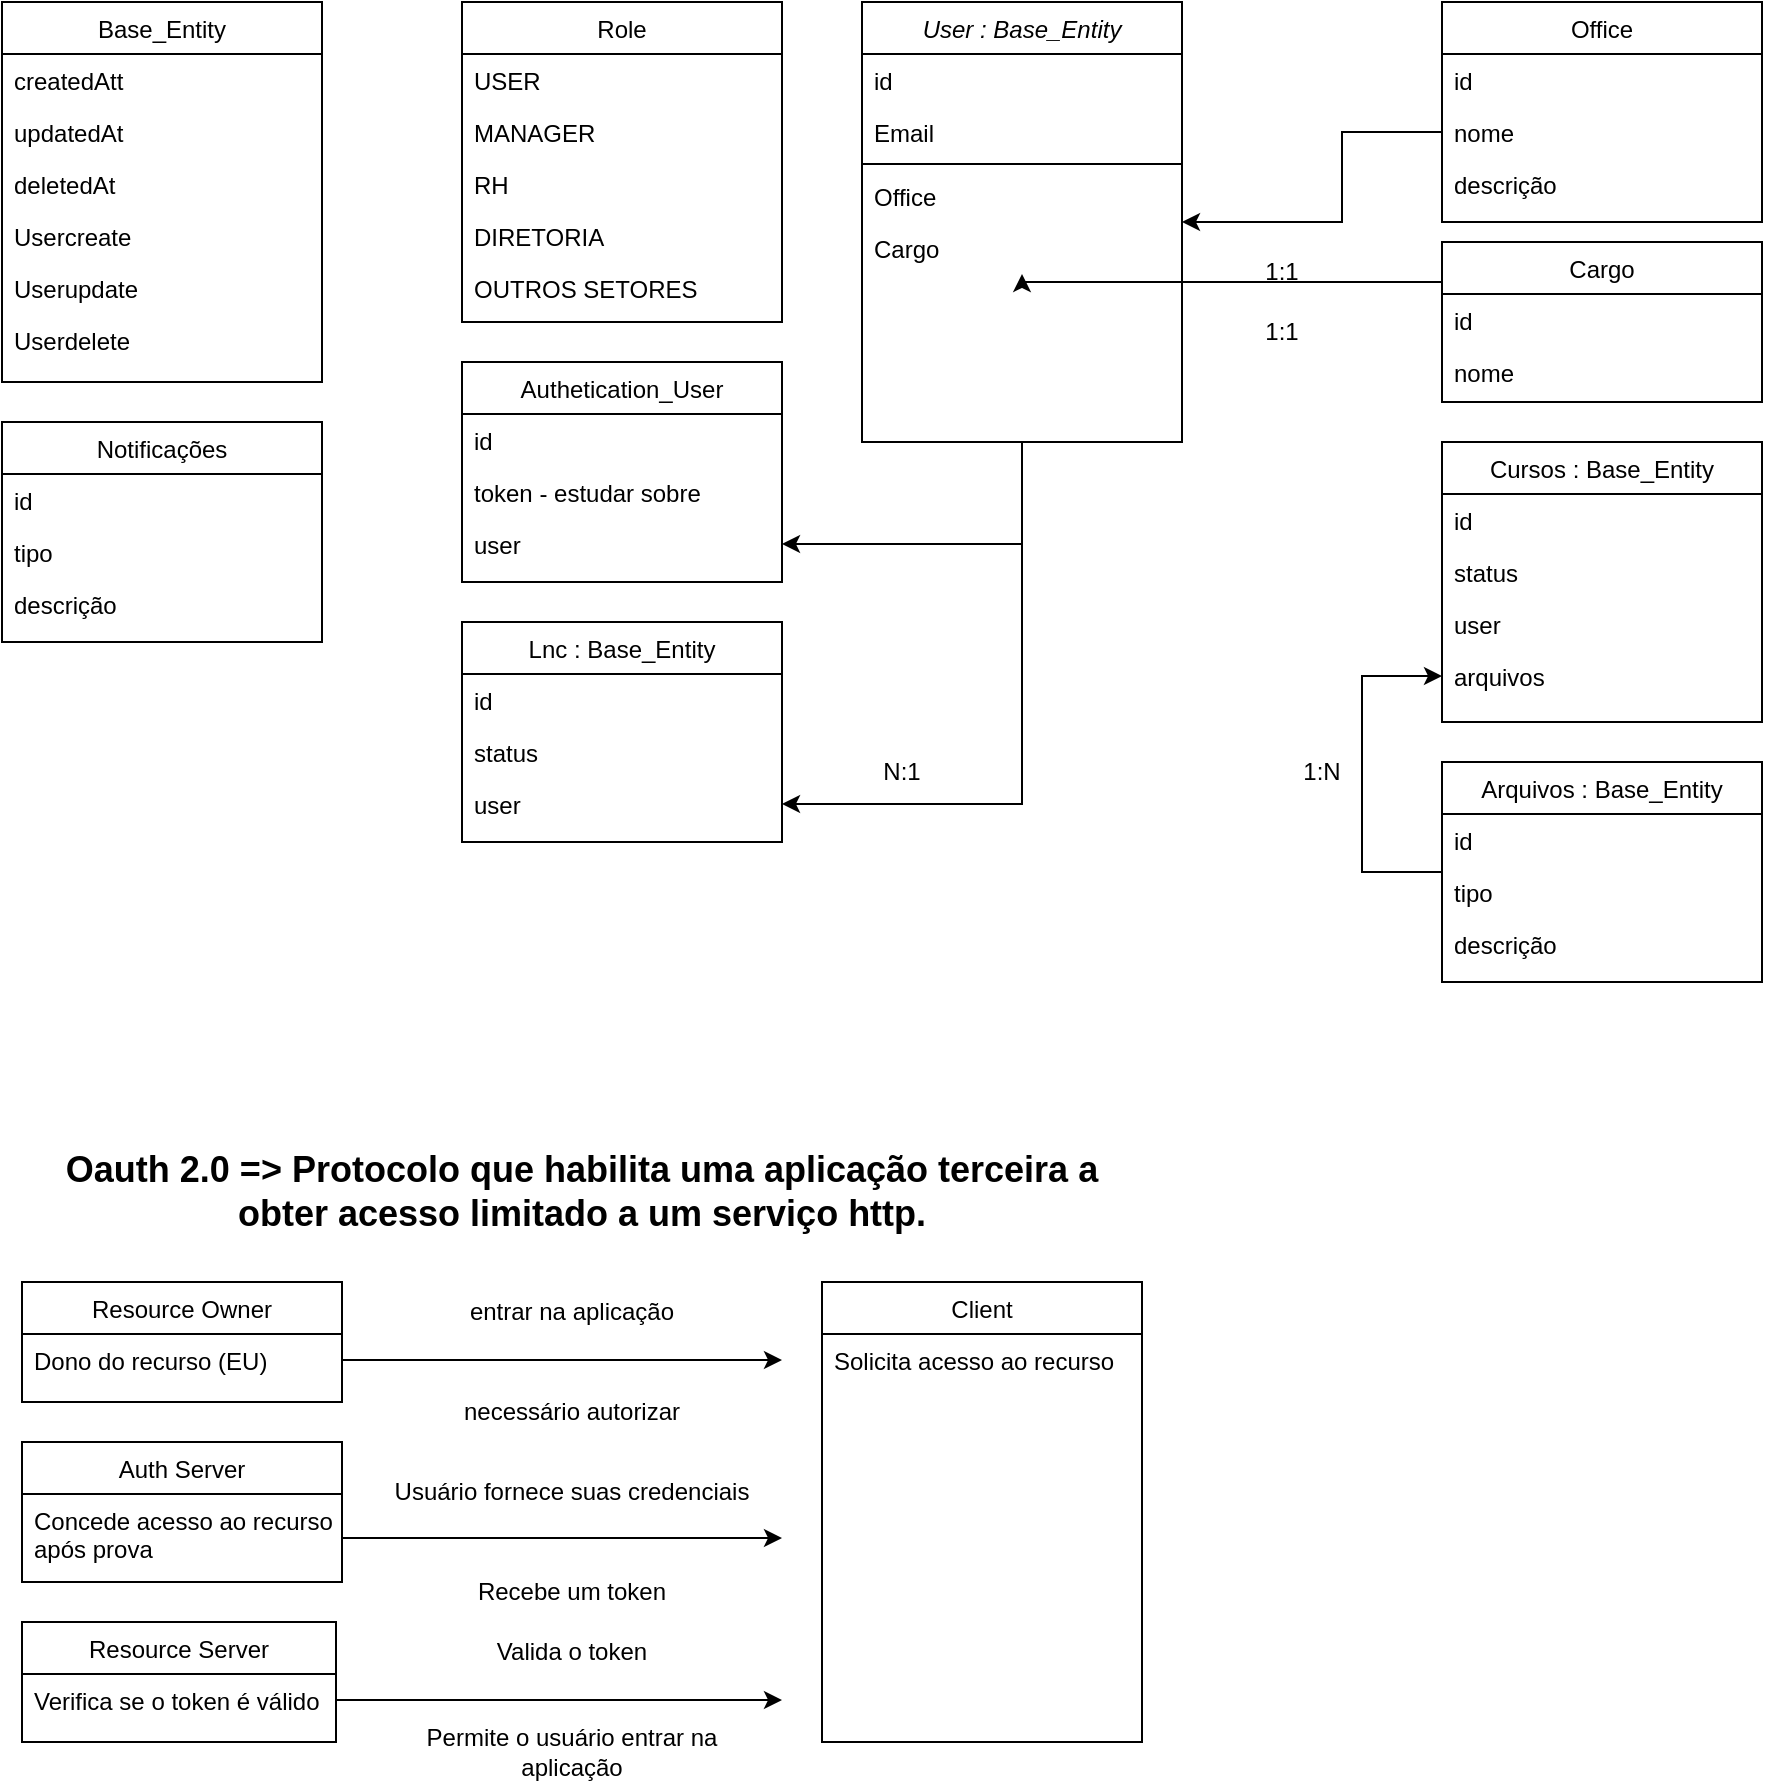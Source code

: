 <mxfile version="21.6.6" type="github">
  <diagram id="C5RBs43oDa-KdzZeNtuy" name="Page-1">
    <mxGraphModel dx="1781" dy="578" grid="1" gridSize="10" guides="1" tooltips="1" connect="1" arrows="1" fold="1" page="1" pageScale="1" pageWidth="827" pageHeight="1169" math="0" shadow="0">
      <root>
        <mxCell id="WIyWlLk6GJQsqaUBKTNV-0" />
        <mxCell id="WIyWlLk6GJQsqaUBKTNV-1" parent="WIyWlLk6GJQsqaUBKTNV-0" />
        <mxCell id="Q-TcYu-4rCmxklazFS8B-22" style="edgeStyle=orthogonalEdgeStyle;rounded=0;orthogonalLoop=1;jettySize=auto;html=1;exitX=0.5;exitY=1;exitDx=0;exitDy=0;" parent="WIyWlLk6GJQsqaUBKTNV-1" source="zkfFHV4jXpPFQw0GAbJ--0" target="Q-TcYu-4rCmxklazFS8B-18" edge="1">
          <mxGeometry relative="1" as="geometry" />
        </mxCell>
        <mxCell id="Q-TcYu-4rCmxklazFS8B-51" style="edgeStyle=orthogonalEdgeStyle;rounded=0;orthogonalLoop=1;jettySize=auto;html=1;" parent="WIyWlLk6GJQsqaUBKTNV-1" source="zkfFHV4jXpPFQw0GAbJ--0" target="Q-TcYu-4rCmxklazFS8B-27" edge="1">
          <mxGeometry relative="1" as="geometry" />
        </mxCell>
        <mxCell id="zkfFHV4jXpPFQw0GAbJ--0" value="User : Base_Entity" style="swimlane;fontStyle=2;align=center;verticalAlign=top;childLayout=stackLayout;horizontal=1;startSize=26;horizontalStack=0;resizeParent=1;resizeLast=0;collapsible=1;marginBottom=0;rounded=0;shadow=0;strokeWidth=1;" parent="WIyWlLk6GJQsqaUBKTNV-1" vertex="1">
          <mxGeometry x="340" y="20" width="160" height="220" as="geometry">
            <mxRectangle x="230" y="140" width="160" height="26" as="alternateBounds" />
          </mxGeometry>
        </mxCell>
        <mxCell id="zkfFHV4jXpPFQw0GAbJ--1" value="id" style="text;align=left;verticalAlign=top;spacingLeft=4;spacingRight=4;overflow=hidden;rotatable=0;points=[[0,0.5],[1,0.5]];portConstraint=eastwest;" parent="zkfFHV4jXpPFQw0GAbJ--0" vertex="1">
          <mxGeometry y="26" width="160" height="26" as="geometry" />
        </mxCell>
        <mxCell id="zkfFHV4jXpPFQw0GAbJ--2" value="Email" style="text;align=left;verticalAlign=top;spacingLeft=4;spacingRight=4;overflow=hidden;rotatable=0;points=[[0,0.5],[1,0.5]];portConstraint=eastwest;rounded=0;shadow=0;html=0;" parent="zkfFHV4jXpPFQw0GAbJ--0" vertex="1">
          <mxGeometry y="52" width="160" height="26" as="geometry" />
        </mxCell>
        <mxCell id="zkfFHV4jXpPFQw0GAbJ--4" value="" style="line;html=1;strokeWidth=1;align=left;verticalAlign=middle;spacingTop=-1;spacingLeft=3;spacingRight=3;rotatable=0;labelPosition=right;points=[];portConstraint=eastwest;" parent="zkfFHV4jXpPFQw0GAbJ--0" vertex="1">
          <mxGeometry y="78" width="160" height="6" as="geometry" />
        </mxCell>
        <mxCell id="Q-TcYu-4rCmxklazFS8B-5" value="Office" style="text;align=left;verticalAlign=top;spacingLeft=4;spacingRight=4;overflow=hidden;rotatable=0;points=[[0,0.5],[1,0.5]];portConstraint=eastwest;" parent="zkfFHV4jXpPFQw0GAbJ--0" vertex="1">
          <mxGeometry y="84" width="160" height="26" as="geometry" />
        </mxCell>
        <mxCell id="Q-TcYu-4rCmxklazFS8B-4" value="Cargo" style="text;align=left;verticalAlign=top;spacingLeft=4;spacingRight=4;overflow=hidden;rotatable=0;points=[[0,0.5],[1,0.5]];portConstraint=eastwest;" parent="zkfFHV4jXpPFQw0GAbJ--0" vertex="1">
          <mxGeometry y="110" width="160" height="26" as="geometry" />
        </mxCell>
        <mxCell id="zkfFHV4jXpPFQw0GAbJ--6" value="Role" style="swimlane;fontStyle=0;align=center;verticalAlign=top;childLayout=stackLayout;horizontal=1;startSize=26;horizontalStack=0;resizeParent=1;resizeLast=0;collapsible=1;marginBottom=0;rounded=0;shadow=0;strokeWidth=1;" parent="WIyWlLk6GJQsqaUBKTNV-1" vertex="1">
          <mxGeometry x="140" y="20" width="160" height="160" as="geometry">
            <mxRectangle x="130" y="380" width="160" height="26" as="alternateBounds" />
          </mxGeometry>
        </mxCell>
        <mxCell id="zkfFHV4jXpPFQw0GAbJ--7" value="USER" style="text;align=left;verticalAlign=top;spacingLeft=4;spacingRight=4;overflow=hidden;rotatable=0;points=[[0,0.5],[1,0.5]];portConstraint=eastwest;" parent="zkfFHV4jXpPFQw0GAbJ--6" vertex="1">
          <mxGeometry y="26" width="160" height="26" as="geometry" />
        </mxCell>
        <mxCell id="zkfFHV4jXpPFQw0GAbJ--8" value="MANAGER" style="text;align=left;verticalAlign=top;spacingLeft=4;spacingRight=4;overflow=hidden;rotatable=0;points=[[0,0.5],[1,0.5]];portConstraint=eastwest;rounded=0;shadow=0;html=0;" parent="zkfFHV4jXpPFQw0GAbJ--6" vertex="1">
          <mxGeometry y="52" width="160" height="26" as="geometry" />
        </mxCell>
        <mxCell id="Q-TcYu-4rCmxklazFS8B-1" value="RH" style="text;align=left;verticalAlign=top;spacingLeft=4;spacingRight=4;overflow=hidden;rotatable=0;points=[[0,0.5],[1,0.5]];portConstraint=eastwest;rounded=0;shadow=0;html=0;" parent="zkfFHV4jXpPFQw0GAbJ--6" vertex="1">
          <mxGeometry y="78" width="160" height="26" as="geometry" />
        </mxCell>
        <mxCell id="Q-TcYu-4rCmxklazFS8B-2" value="DIRETORIA" style="text;align=left;verticalAlign=top;spacingLeft=4;spacingRight=4;overflow=hidden;rotatable=0;points=[[0,0.5],[1,0.5]];portConstraint=eastwest;rounded=0;shadow=0;html=0;" parent="zkfFHV4jXpPFQw0GAbJ--6" vertex="1">
          <mxGeometry y="104" width="160" height="26" as="geometry" />
        </mxCell>
        <mxCell id="Q-TcYu-4rCmxklazFS8B-3" value="OUTROS SETORES" style="text;align=left;verticalAlign=top;spacingLeft=4;spacingRight=4;overflow=hidden;rotatable=0;points=[[0,0.5],[1,0.5]];portConstraint=eastwest;rounded=0;shadow=0;html=0;" parent="zkfFHV4jXpPFQw0GAbJ--6" vertex="1">
          <mxGeometry y="130" width="160" height="26" as="geometry" />
        </mxCell>
        <mxCell id="zkfFHV4jXpPFQw0GAbJ--13" value="Office" style="swimlane;fontStyle=0;align=center;verticalAlign=top;childLayout=stackLayout;horizontal=1;startSize=26;horizontalStack=0;resizeParent=1;resizeLast=0;collapsible=1;marginBottom=0;rounded=0;shadow=0;strokeWidth=1;" parent="WIyWlLk6GJQsqaUBKTNV-1" vertex="1">
          <mxGeometry x="630" y="20" width="160" height="110" as="geometry">
            <mxRectangle x="340" y="380" width="170" height="26" as="alternateBounds" />
          </mxGeometry>
        </mxCell>
        <mxCell id="zkfFHV4jXpPFQw0GAbJ--14" value="id" style="text;align=left;verticalAlign=top;spacingLeft=4;spacingRight=4;overflow=hidden;rotatable=0;points=[[0,0.5],[1,0.5]];portConstraint=eastwest;" parent="zkfFHV4jXpPFQw0GAbJ--13" vertex="1">
          <mxGeometry y="26" width="160" height="26" as="geometry" />
        </mxCell>
        <mxCell id="Q-TcYu-4rCmxklazFS8B-6" value="nome" style="text;align=left;verticalAlign=top;spacingLeft=4;spacingRight=4;overflow=hidden;rotatable=0;points=[[0,0.5],[1,0.5]];portConstraint=eastwest;" parent="zkfFHV4jXpPFQw0GAbJ--13" vertex="1">
          <mxGeometry y="52" width="160" height="26" as="geometry" />
        </mxCell>
        <mxCell id="Q-TcYu-4rCmxklazFS8B-7" value="descrição" style="text;align=left;verticalAlign=top;spacingLeft=4;spacingRight=4;overflow=hidden;rotatable=0;points=[[0,0.5],[1,0.5]];portConstraint=eastwest;" parent="zkfFHV4jXpPFQw0GAbJ--13" vertex="1">
          <mxGeometry y="78" width="160" height="26" as="geometry" />
        </mxCell>
        <mxCell id="zkfFHV4jXpPFQw0GAbJ--17" value="Base_Entity" style="swimlane;fontStyle=0;align=center;verticalAlign=top;childLayout=stackLayout;horizontal=1;startSize=26;horizontalStack=0;resizeParent=1;resizeLast=0;collapsible=1;marginBottom=0;rounded=0;shadow=0;strokeWidth=1;" parent="WIyWlLk6GJQsqaUBKTNV-1" vertex="1">
          <mxGeometry x="-90" y="20" width="160" height="190" as="geometry">
            <mxRectangle x="550" y="140" width="160" height="26" as="alternateBounds" />
          </mxGeometry>
        </mxCell>
        <mxCell id="zkfFHV4jXpPFQw0GAbJ--18" value="createdAtt" style="text;align=left;verticalAlign=top;spacingLeft=4;spacingRight=4;overflow=hidden;rotatable=0;points=[[0,0.5],[1,0.5]];portConstraint=eastwest;" parent="zkfFHV4jXpPFQw0GAbJ--17" vertex="1">
          <mxGeometry y="26" width="160" height="26" as="geometry" />
        </mxCell>
        <mxCell id="zkfFHV4jXpPFQw0GAbJ--19" value="updatedAt" style="text;align=left;verticalAlign=top;spacingLeft=4;spacingRight=4;overflow=hidden;rotatable=0;points=[[0,0.5],[1,0.5]];portConstraint=eastwest;rounded=0;shadow=0;html=0;" parent="zkfFHV4jXpPFQw0GAbJ--17" vertex="1">
          <mxGeometry y="52" width="160" height="26" as="geometry" />
        </mxCell>
        <mxCell id="zkfFHV4jXpPFQw0GAbJ--20" value="deletedAt" style="text;align=left;verticalAlign=top;spacingLeft=4;spacingRight=4;overflow=hidden;rotatable=0;points=[[0,0.5],[1,0.5]];portConstraint=eastwest;rounded=0;shadow=0;html=0;" parent="zkfFHV4jXpPFQw0GAbJ--17" vertex="1">
          <mxGeometry y="78" width="160" height="26" as="geometry" />
        </mxCell>
        <mxCell id="zkfFHV4jXpPFQw0GAbJ--21" value="Usercreate" style="text;align=left;verticalAlign=top;spacingLeft=4;spacingRight=4;overflow=hidden;rotatable=0;points=[[0,0.5],[1,0.5]];portConstraint=eastwest;rounded=0;shadow=0;html=0;" parent="zkfFHV4jXpPFQw0GAbJ--17" vertex="1">
          <mxGeometry y="104" width="160" height="26" as="geometry" />
        </mxCell>
        <mxCell id="zkfFHV4jXpPFQw0GAbJ--22" value="Userupdate" style="text;align=left;verticalAlign=top;spacingLeft=4;spacingRight=4;overflow=hidden;rotatable=0;points=[[0,0.5],[1,0.5]];portConstraint=eastwest;rounded=0;shadow=0;html=0;" parent="zkfFHV4jXpPFQw0GAbJ--17" vertex="1">
          <mxGeometry y="130" width="160" height="26" as="geometry" />
        </mxCell>
        <mxCell id="zkfFHV4jXpPFQw0GAbJ--24" value="Userdelete" style="text;align=left;verticalAlign=top;spacingLeft=4;spacingRight=4;overflow=hidden;rotatable=0;points=[[0,0.5],[1,0.5]];portConstraint=eastwest;" parent="zkfFHV4jXpPFQw0GAbJ--17" vertex="1">
          <mxGeometry y="156" width="160" height="26" as="geometry" />
        </mxCell>
        <mxCell id="Q-TcYu-4rCmxklazFS8B-8" value="Cargo" style="swimlane;fontStyle=0;align=center;verticalAlign=top;childLayout=stackLayout;horizontal=1;startSize=26;horizontalStack=0;resizeParent=1;resizeLast=0;collapsible=1;marginBottom=0;rounded=0;shadow=0;strokeWidth=1;" parent="WIyWlLk6GJQsqaUBKTNV-1" vertex="1">
          <mxGeometry x="630" y="140" width="160" height="80" as="geometry">
            <mxRectangle x="340" y="380" width="170" height="26" as="alternateBounds" />
          </mxGeometry>
        </mxCell>
        <mxCell id="Q-TcYu-4rCmxklazFS8B-9" value="id" style="text;align=left;verticalAlign=top;spacingLeft=4;spacingRight=4;overflow=hidden;rotatable=0;points=[[0,0.5],[1,0.5]];portConstraint=eastwest;" parent="Q-TcYu-4rCmxklazFS8B-8" vertex="1">
          <mxGeometry y="26" width="160" height="26" as="geometry" />
        </mxCell>
        <mxCell id="Q-TcYu-4rCmxklazFS8B-10" value="nome" style="text;align=left;verticalAlign=top;spacingLeft=4;spacingRight=4;overflow=hidden;rotatable=0;points=[[0,0.5],[1,0.5]];portConstraint=eastwest;" parent="Q-TcYu-4rCmxklazFS8B-8" vertex="1">
          <mxGeometry y="52" width="160" height="26" as="geometry" />
        </mxCell>
        <mxCell id="Q-TcYu-4rCmxklazFS8B-12" style="edgeStyle=orthogonalEdgeStyle;rounded=0;orthogonalLoop=1;jettySize=auto;html=1;exitX=0;exitY=0.5;exitDx=0;exitDy=0;" parent="WIyWlLk6GJQsqaUBKTNV-1" source="Q-TcYu-4rCmxklazFS8B-9" target="Q-TcYu-4rCmxklazFS8B-4" edge="1">
          <mxGeometry relative="1" as="geometry">
            <mxPoint x="500" y="170" as="targetPoint" />
            <Array as="points">
              <mxPoint x="630" y="160" />
              <mxPoint x="420" y="160" />
            </Array>
          </mxGeometry>
        </mxCell>
        <mxCell id="Q-TcYu-4rCmxklazFS8B-13" style="edgeStyle=orthogonalEdgeStyle;rounded=0;orthogonalLoop=1;jettySize=auto;html=1;exitX=0;exitY=0.5;exitDx=0;exitDy=0;" parent="WIyWlLk6GJQsqaUBKTNV-1" source="Q-TcYu-4rCmxklazFS8B-6" target="Q-TcYu-4rCmxklazFS8B-5" edge="1">
          <mxGeometry relative="1" as="geometry">
            <Array as="points">
              <mxPoint x="580" y="85" />
              <mxPoint x="580" y="130" />
            </Array>
          </mxGeometry>
        </mxCell>
        <mxCell id="Q-TcYu-4rCmxklazFS8B-15" value="Authetication_User" style="swimlane;fontStyle=0;align=center;verticalAlign=top;childLayout=stackLayout;horizontal=1;startSize=26;horizontalStack=0;resizeParent=1;resizeLast=0;collapsible=1;marginBottom=0;rounded=0;shadow=0;strokeWidth=1;" parent="WIyWlLk6GJQsqaUBKTNV-1" vertex="1">
          <mxGeometry x="140" y="200" width="160" height="110" as="geometry">
            <mxRectangle x="550" y="140" width="160" height="26" as="alternateBounds" />
          </mxGeometry>
        </mxCell>
        <mxCell id="Q-TcYu-4rCmxklazFS8B-16" value="id" style="text;align=left;verticalAlign=top;spacingLeft=4;spacingRight=4;overflow=hidden;rotatable=0;points=[[0,0.5],[1,0.5]];portConstraint=eastwest;" parent="Q-TcYu-4rCmxklazFS8B-15" vertex="1">
          <mxGeometry y="26" width="160" height="26" as="geometry" />
        </mxCell>
        <mxCell id="Q-TcYu-4rCmxklazFS8B-17" value="token - estudar sobre" style="text;align=left;verticalAlign=top;spacingLeft=4;spacingRight=4;overflow=hidden;rotatable=0;points=[[0,0.5],[1,0.5]];portConstraint=eastwest;rounded=0;shadow=0;html=0;" parent="Q-TcYu-4rCmxklazFS8B-15" vertex="1">
          <mxGeometry y="52" width="160" height="26" as="geometry" />
        </mxCell>
        <mxCell id="Q-TcYu-4rCmxklazFS8B-18" value="user" style="text;align=left;verticalAlign=top;spacingLeft=4;spacingRight=4;overflow=hidden;rotatable=0;points=[[0,0.5],[1,0.5]];portConstraint=eastwest;rounded=0;shadow=0;html=0;" parent="Q-TcYu-4rCmxklazFS8B-15" vertex="1">
          <mxGeometry y="78" width="160" height="26" as="geometry" />
        </mxCell>
        <mxCell id="Q-TcYu-4rCmxklazFS8B-23" value="Lnc : Base_Entity" style="swimlane;fontStyle=0;align=center;verticalAlign=top;childLayout=stackLayout;horizontal=1;startSize=26;horizontalStack=0;resizeParent=1;resizeLast=0;collapsible=1;marginBottom=0;rounded=0;shadow=0;strokeWidth=1;" parent="WIyWlLk6GJQsqaUBKTNV-1" vertex="1">
          <mxGeometry x="140" y="330" width="160" height="110" as="geometry">
            <mxRectangle x="550" y="140" width="160" height="26" as="alternateBounds" />
          </mxGeometry>
        </mxCell>
        <mxCell id="Q-TcYu-4rCmxklazFS8B-24" value="id" style="text;align=left;verticalAlign=top;spacingLeft=4;spacingRight=4;overflow=hidden;rotatable=0;points=[[0,0.5],[1,0.5]];portConstraint=eastwest;" parent="Q-TcYu-4rCmxklazFS8B-23" vertex="1">
          <mxGeometry y="26" width="160" height="26" as="geometry" />
        </mxCell>
        <mxCell id="Q-TcYu-4rCmxklazFS8B-26" value="status" style="text;align=left;verticalAlign=top;spacingLeft=4;spacingRight=4;overflow=hidden;rotatable=0;points=[[0,0.5],[1,0.5]];portConstraint=eastwest;rounded=0;shadow=0;html=0;" parent="Q-TcYu-4rCmxklazFS8B-23" vertex="1">
          <mxGeometry y="52" width="160" height="26" as="geometry" />
        </mxCell>
        <mxCell id="Q-TcYu-4rCmxklazFS8B-27" value="user" style="text;align=left;verticalAlign=top;spacingLeft=4;spacingRight=4;overflow=hidden;rotatable=0;points=[[0,0.5],[1,0.5]];portConstraint=eastwest;rounded=0;shadow=0;html=0;" parent="Q-TcYu-4rCmxklazFS8B-23" vertex="1">
          <mxGeometry y="78" width="160" height="26" as="geometry" />
        </mxCell>
        <mxCell id="Q-TcYu-4rCmxklazFS8B-30" value="Cursos : Base_Entity" style="swimlane;fontStyle=0;align=center;verticalAlign=top;childLayout=stackLayout;horizontal=1;startSize=26;horizontalStack=0;resizeParent=1;resizeLast=0;collapsible=1;marginBottom=0;rounded=0;shadow=0;strokeWidth=1;" parent="WIyWlLk6GJQsqaUBKTNV-1" vertex="1">
          <mxGeometry x="630" y="240" width="160" height="140" as="geometry">
            <mxRectangle x="550" y="140" width="160" height="26" as="alternateBounds" />
          </mxGeometry>
        </mxCell>
        <mxCell id="Q-TcYu-4rCmxklazFS8B-31" value="id" style="text;align=left;verticalAlign=top;spacingLeft=4;spacingRight=4;overflow=hidden;rotatable=0;points=[[0,0.5],[1,0.5]];portConstraint=eastwest;" parent="Q-TcYu-4rCmxklazFS8B-30" vertex="1">
          <mxGeometry y="26" width="160" height="26" as="geometry" />
        </mxCell>
        <mxCell id="Q-TcYu-4rCmxklazFS8B-33" value="status" style="text;align=left;verticalAlign=top;spacingLeft=4;spacingRight=4;overflow=hidden;rotatable=0;points=[[0,0.5],[1,0.5]];portConstraint=eastwest;rounded=0;shadow=0;html=0;" parent="Q-TcYu-4rCmxklazFS8B-30" vertex="1">
          <mxGeometry y="52" width="160" height="26" as="geometry" />
        </mxCell>
        <mxCell id="Q-TcYu-4rCmxklazFS8B-34" value="user" style="text;align=left;verticalAlign=top;spacingLeft=4;spacingRight=4;overflow=hidden;rotatable=0;points=[[0,0.5],[1,0.5]];portConstraint=eastwest;rounded=0;shadow=0;html=0;" parent="Q-TcYu-4rCmxklazFS8B-30" vertex="1">
          <mxGeometry y="78" width="160" height="26" as="geometry" />
        </mxCell>
        <mxCell id="Q-TcYu-4rCmxklazFS8B-35" value="arquivos" style="text;align=left;verticalAlign=top;spacingLeft=4;spacingRight=4;overflow=hidden;rotatable=0;points=[[0,0.5],[1,0.5]];portConstraint=eastwest;rounded=0;shadow=0;html=0;" parent="Q-TcYu-4rCmxklazFS8B-30" vertex="1">
          <mxGeometry y="104" width="160" height="26" as="geometry" />
        </mxCell>
        <mxCell id="Q-TcYu-4rCmxklazFS8B-48" style="edgeStyle=orthogonalEdgeStyle;rounded=0;orthogonalLoop=1;jettySize=auto;html=1;" parent="WIyWlLk6GJQsqaUBKTNV-1" source="Q-TcYu-4rCmxklazFS8B-36" edge="1">
          <mxGeometry relative="1" as="geometry">
            <mxPoint x="630" y="357" as="targetPoint" />
            <Array as="points">
              <mxPoint x="590" y="455" />
              <mxPoint x="590" y="357" />
            </Array>
          </mxGeometry>
        </mxCell>
        <mxCell id="Q-TcYu-4rCmxklazFS8B-36" value="Arquivos : Base_Entity" style="swimlane;fontStyle=0;align=center;verticalAlign=top;childLayout=stackLayout;horizontal=1;startSize=26;horizontalStack=0;resizeParent=1;resizeLast=0;collapsible=1;marginBottom=0;rounded=0;shadow=0;strokeWidth=1;" parent="WIyWlLk6GJQsqaUBKTNV-1" vertex="1">
          <mxGeometry x="630" y="400" width="160" height="110" as="geometry">
            <mxRectangle x="550" y="140" width="160" height="26" as="alternateBounds" />
          </mxGeometry>
        </mxCell>
        <mxCell id="Q-TcYu-4rCmxklazFS8B-37" value="id" style="text;align=left;verticalAlign=top;spacingLeft=4;spacingRight=4;overflow=hidden;rotatable=0;points=[[0,0.5],[1,0.5]];portConstraint=eastwest;" parent="Q-TcYu-4rCmxklazFS8B-36" vertex="1">
          <mxGeometry y="26" width="160" height="26" as="geometry" />
        </mxCell>
        <mxCell id="Q-TcYu-4rCmxklazFS8B-40" value="tipo" style="text;align=left;verticalAlign=top;spacingLeft=4;spacingRight=4;overflow=hidden;rotatable=0;points=[[0,0.5],[1,0.5]];portConstraint=eastwest;rounded=0;shadow=0;html=0;" parent="Q-TcYu-4rCmxklazFS8B-36" vertex="1">
          <mxGeometry y="52" width="160" height="26" as="geometry" />
        </mxCell>
        <mxCell id="Q-TcYu-4rCmxklazFS8B-41" value="descrição" style="text;align=left;verticalAlign=top;spacingLeft=4;spacingRight=4;overflow=hidden;rotatable=0;points=[[0,0.5],[1,0.5]];portConstraint=eastwest;rounded=0;shadow=0;html=0;" parent="Q-TcYu-4rCmxklazFS8B-36" vertex="1">
          <mxGeometry y="78" width="160" height="26" as="geometry" />
        </mxCell>
        <mxCell id="Q-TcYu-4rCmxklazFS8B-42" value="Notificações" style="swimlane;fontStyle=0;align=center;verticalAlign=top;childLayout=stackLayout;horizontal=1;startSize=26;horizontalStack=0;resizeParent=1;resizeLast=0;collapsible=1;marginBottom=0;rounded=0;shadow=0;strokeWidth=1;" parent="WIyWlLk6GJQsqaUBKTNV-1" vertex="1">
          <mxGeometry x="-90" y="230" width="160" height="110" as="geometry">
            <mxRectangle x="550" y="140" width="160" height="26" as="alternateBounds" />
          </mxGeometry>
        </mxCell>
        <mxCell id="Q-TcYu-4rCmxklazFS8B-43" value="id" style="text;align=left;verticalAlign=top;spacingLeft=4;spacingRight=4;overflow=hidden;rotatable=0;points=[[0,0.5],[1,0.5]];portConstraint=eastwest;" parent="Q-TcYu-4rCmxklazFS8B-42" vertex="1">
          <mxGeometry y="26" width="160" height="26" as="geometry" />
        </mxCell>
        <mxCell id="Q-TcYu-4rCmxklazFS8B-44" value="tipo" style="text;align=left;verticalAlign=top;spacingLeft=4;spacingRight=4;overflow=hidden;rotatable=0;points=[[0,0.5],[1,0.5]];portConstraint=eastwest;rounded=0;shadow=0;html=0;" parent="Q-TcYu-4rCmxklazFS8B-42" vertex="1">
          <mxGeometry y="52" width="160" height="26" as="geometry" />
        </mxCell>
        <mxCell id="Q-TcYu-4rCmxklazFS8B-45" value="descrição" style="text;align=left;verticalAlign=top;spacingLeft=4;spacingRight=4;overflow=hidden;rotatable=0;points=[[0,0.5],[1,0.5]];portConstraint=eastwest;rounded=0;shadow=0;html=0;" parent="Q-TcYu-4rCmxklazFS8B-42" vertex="1">
          <mxGeometry y="78" width="160" height="26" as="geometry" />
        </mxCell>
        <mxCell id="Q-TcYu-4rCmxklazFS8B-53" value="&lt;h2&gt;Oauth 2.0 =&amp;gt; Protocolo que habilita uma aplicação terceira a obter acesso limitado a um serviço http.&lt;/h2&gt;" style="text;strokeColor=none;align=center;fillColor=none;html=1;verticalAlign=middle;whiteSpace=wrap;rounded=0;" parent="WIyWlLk6GJQsqaUBKTNV-1" vertex="1">
          <mxGeometry x="-80" y="600" width="560" height="30" as="geometry" />
        </mxCell>
        <mxCell id="Q-TcYu-4rCmxklazFS8B-54" value="Resource Owner" style="swimlane;fontStyle=0;align=center;verticalAlign=top;childLayout=stackLayout;horizontal=1;startSize=26;horizontalStack=0;resizeParent=1;resizeLast=0;collapsible=1;marginBottom=0;rounded=0;shadow=0;strokeWidth=1;" parent="WIyWlLk6GJQsqaUBKTNV-1" vertex="1">
          <mxGeometry x="-80" y="660" width="160" height="60" as="geometry">
            <mxRectangle x="340" y="380" width="170" height="26" as="alternateBounds" />
          </mxGeometry>
        </mxCell>
        <mxCell id="Q-TcYu-4rCmxklazFS8B-67" style="edgeStyle=orthogonalEdgeStyle;rounded=0;orthogonalLoop=1;jettySize=auto;html=1;" parent="Q-TcYu-4rCmxklazFS8B-54" source="Q-TcYu-4rCmxklazFS8B-55" edge="1">
          <mxGeometry relative="1" as="geometry">
            <mxPoint x="380" y="39" as="targetPoint" />
          </mxGeometry>
        </mxCell>
        <mxCell id="Q-TcYu-4rCmxklazFS8B-55" value="Dono do recurso (EU)" style="text;align=left;verticalAlign=top;spacingLeft=4;spacingRight=4;overflow=hidden;rotatable=0;points=[[0,0.5],[1,0.5]];portConstraint=eastwest;" parent="Q-TcYu-4rCmxklazFS8B-54" vertex="1">
          <mxGeometry y="26" width="160" height="26" as="geometry" />
        </mxCell>
        <mxCell id="Q-TcYu-4rCmxklazFS8B-57" value="Resource Server" style="swimlane;fontStyle=0;align=center;verticalAlign=top;childLayout=stackLayout;horizontal=1;startSize=26;horizontalStack=0;resizeParent=1;resizeLast=0;collapsible=1;marginBottom=0;rounded=0;shadow=0;strokeWidth=1;" parent="WIyWlLk6GJQsqaUBKTNV-1" vertex="1">
          <mxGeometry x="-80" y="830" width="157" height="60" as="geometry">
            <mxRectangle x="340" y="380" width="170" height="26" as="alternateBounds" />
          </mxGeometry>
        </mxCell>
        <mxCell id="Q-TcYu-4rCmxklazFS8B-69" style="edgeStyle=orthogonalEdgeStyle;rounded=0;orthogonalLoop=1;jettySize=auto;html=1;" parent="Q-TcYu-4rCmxklazFS8B-57" source="Q-TcYu-4rCmxklazFS8B-58" edge="1">
          <mxGeometry relative="1" as="geometry">
            <mxPoint x="380" y="39" as="targetPoint" />
          </mxGeometry>
        </mxCell>
        <mxCell id="Q-TcYu-4rCmxklazFS8B-58" value="Verifica se o token é válido" style="text;align=left;verticalAlign=top;spacingLeft=4;spacingRight=4;overflow=hidden;rotatable=0;points=[[0,0.5],[1,0.5]];portConstraint=eastwest;" parent="Q-TcYu-4rCmxklazFS8B-57" vertex="1">
          <mxGeometry y="26" width="157" height="26" as="geometry" />
        </mxCell>
        <mxCell id="Q-TcYu-4rCmxklazFS8B-60" value="Auth Server" style="swimlane;fontStyle=0;align=center;verticalAlign=top;childLayout=stackLayout;horizontal=1;startSize=26;horizontalStack=0;resizeParent=1;resizeLast=0;collapsible=1;marginBottom=0;rounded=0;shadow=0;strokeWidth=1;" parent="WIyWlLk6GJQsqaUBKTNV-1" vertex="1">
          <mxGeometry x="-80" y="740" width="160" height="70" as="geometry">
            <mxRectangle x="340" y="380" width="170" height="26" as="alternateBounds" />
          </mxGeometry>
        </mxCell>
        <mxCell id="Q-TcYu-4rCmxklazFS8B-68" style="edgeStyle=orthogonalEdgeStyle;rounded=0;orthogonalLoop=1;jettySize=auto;html=1;" parent="Q-TcYu-4rCmxklazFS8B-60" source="Q-TcYu-4rCmxklazFS8B-61" edge="1">
          <mxGeometry relative="1" as="geometry">
            <mxPoint x="380" y="48" as="targetPoint" />
          </mxGeometry>
        </mxCell>
        <mxCell id="Q-TcYu-4rCmxklazFS8B-61" value="Concede acesso ao recurso &#xa;após prova" style="text;align=left;verticalAlign=top;spacingLeft=4;spacingRight=4;overflow=hidden;rotatable=0;points=[[0,0.5],[1,0.5]];portConstraint=eastwest;" parent="Q-TcYu-4rCmxklazFS8B-60" vertex="1">
          <mxGeometry y="26" width="160" height="44" as="geometry" />
        </mxCell>
        <mxCell id="Q-TcYu-4rCmxklazFS8B-63" value="Client" style="swimlane;fontStyle=0;align=center;verticalAlign=top;childLayout=stackLayout;horizontal=1;startSize=26;horizontalStack=0;resizeParent=1;resizeLast=0;collapsible=1;marginBottom=0;rounded=0;shadow=0;strokeWidth=1;" parent="WIyWlLk6GJQsqaUBKTNV-1" vertex="1">
          <mxGeometry x="320" y="660" width="160" height="230" as="geometry">
            <mxRectangle x="340" y="380" width="170" height="26" as="alternateBounds" />
          </mxGeometry>
        </mxCell>
        <mxCell id="Q-TcYu-4rCmxklazFS8B-64" value="Solicita acesso ao recurso" style="text;align=left;verticalAlign=top;spacingLeft=4;spacingRight=4;overflow=hidden;rotatable=0;points=[[0,0.5],[1,0.5]];portConstraint=eastwest;" parent="Q-TcYu-4rCmxklazFS8B-63" vertex="1">
          <mxGeometry y="26" width="160" height="34" as="geometry" />
        </mxCell>
        <mxCell id="Q-TcYu-4rCmxklazFS8B-70" value="entrar na aplicação" style="text;strokeColor=none;align=center;fillColor=none;html=1;verticalAlign=middle;whiteSpace=wrap;rounded=0;" parent="WIyWlLk6GJQsqaUBKTNV-1" vertex="1">
          <mxGeometry x="100" y="660" width="190" height="30" as="geometry" />
        </mxCell>
        <mxCell id="Q-TcYu-4rCmxklazFS8B-71" value="necessário autorizar" style="text;strokeColor=none;align=center;fillColor=none;html=1;verticalAlign=middle;whiteSpace=wrap;rounded=0;" parent="WIyWlLk6GJQsqaUBKTNV-1" vertex="1">
          <mxGeometry x="100" y="710" width="190" height="30" as="geometry" />
        </mxCell>
        <mxCell id="Q-TcYu-4rCmxklazFS8B-72" value="Usuário fornece suas credenciais" style="text;strokeColor=none;align=center;fillColor=none;html=1;verticalAlign=middle;whiteSpace=wrap;rounded=0;" parent="WIyWlLk6GJQsqaUBKTNV-1" vertex="1">
          <mxGeometry x="100" y="750" width="190" height="30" as="geometry" />
        </mxCell>
        <mxCell id="Q-TcYu-4rCmxklazFS8B-73" value="Recebe um token" style="text;strokeColor=none;align=center;fillColor=none;html=1;verticalAlign=middle;whiteSpace=wrap;rounded=0;" parent="WIyWlLk6GJQsqaUBKTNV-1" vertex="1">
          <mxGeometry x="100" y="800" width="190" height="30" as="geometry" />
        </mxCell>
        <mxCell id="Q-TcYu-4rCmxklazFS8B-74" value="Valida o token" style="text;strokeColor=none;align=center;fillColor=none;html=1;verticalAlign=middle;whiteSpace=wrap;rounded=0;" parent="WIyWlLk6GJQsqaUBKTNV-1" vertex="1">
          <mxGeometry x="100" y="830" width="190" height="30" as="geometry" />
        </mxCell>
        <mxCell id="Q-TcYu-4rCmxklazFS8B-75" value="Permite o usuário entrar na aplicação" style="text;strokeColor=none;align=center;fillColor=none;html=1;verticalAlign=middle;whiteSpace=wrap;rounded=0;" parent="WIyWlLk6GJQsqaUBKTNV-1" vertex="1">
          <mxGeometry x="100" y="880" width="190" height="30" as="geometry" />
        </mxCell>
        <mxCell id="Q-TcYu-4rCmxklazFS8B-76" value="N:1" style="text;strokeColor=none;align=center;fillColor=none;html=1;verticalAlign=middle;whiteSpace=wrap;rounded=0;" parent="WIyWlLk6GJQsqaUBKTNV-1" vertex="1">
          <mxGeometry x="330" y="390" width="60" height="30" as="geometry" />
        </mxCell>
        <mxCell id="Q-TcYu-4rCmxklazFS8B-77" value="1:1" style="text;strokeColor=none;align=center;fillColor=none;html=1;verticalAlign=middle;whiteSpace=wrap;rounded=0;" parent="WIyWlLk6GJQsqaUBKTNV-1" vertex="1">
          <mxGeometry x="520" y="140" width="60" height="30" as="geometry" />
        </mxCell>
        <mxCell id="Q-TcYu-4rCmxklazFS8B-78" value="1:1" style="text;strokeColor=none;align=center;fillColor=none;html=1;verticalAlign=middle;whiteSpace=wrap;rounded=0;" parent="WIyWlLk6GJQsqaUBKTNV-1" vertex="1">
          <mxGeometry x="520" y="170" width="60" height="30" as="geometry" />
        </mxCell>
        <mxCell id="Q-TcYu-4rCmxklazFS8B-79" value="1:N" style="text;strokeColor=none;align=center;fillColor=none;html=1;verticalAlign=middle;whiteSpace=wrap;rounded=0;" parent="WIyWlLk6GJQsqaUBKTNV-1" vertex="1">
          <mxGeometry x="540" y="390" width="60" height="30" as="geometry" />
        </mxCell>
      </root>
    </mxGraphModel>
  </diagram>
</mxfile>

